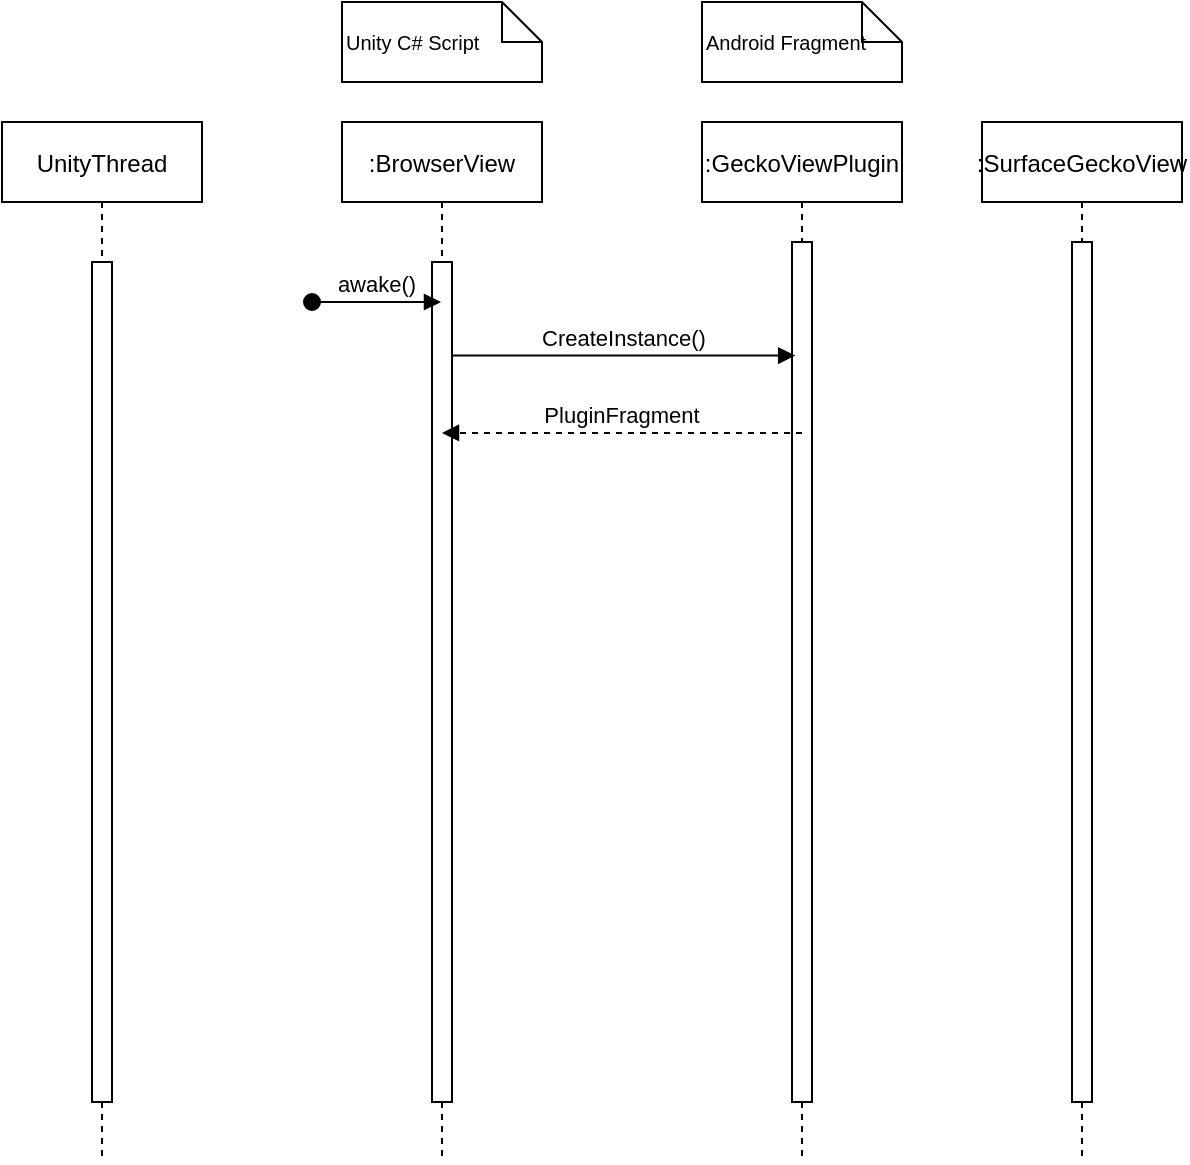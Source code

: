 <mxfile version="20.6.0" type="github">
  <diagram id="kgpKYQtTHZ0yAKxKKP6v" name="Page-1">
    <mxGraphModel dx="2035" dy="750" grid="1" gridSize="10" guides="1" tooltips="1" connect="1" arrows="1" fold="1" page="1" pageScale="1" pageWidth="850" pageHeight="1100" math="0" shadow="0">
      <root>
        <mxCell id="0" />
        <mxCell id="1" parent="0" />
        <mxCell id="3nuBFxr9cyL0pnOWT2aG-1" value=":BrowserView" style="shape=umlLifeline;perimeter=lifelinePerimeter;container=1;collapsible=0;recursiveResize=0;rounded=0;shadow=0;strokeWidth=1;" parent="1" vertex="1">
          <mxGeometry x="120" y="80" width="100" height="520" as="geometry" />
        </mxCell>
        <mxCell id="3nuBFxr9cyL0pnOWT2aG-2" value="" style="points=[];perimeter=orthogonalPerimeter;rounded=0;shadow=0;strokeWidth=1;" parent="3nuBFxr9cyL0pnOWT2aG-1" vertex="1">
          <mxGeometry x="45" y="70" width="10" height="420" as="geometry" />
        </mxCell>
        <mxCell id="3nuBFxr9cyL0pnOWT2aG-3" value="awake()" style="verticalAlign=bottom;startArrow=oval;endArrow=block;startSize=8;shadow=0;strokeWidth=1;" parent="3nuBFxr9cyL0pnOWT2aG-1" target="3nuBFxr9cyL0pnOWT2aG-1" edge="1">
          <mxGeometry relative="1" as="geometry">
            <mxPoint x="-15" y="90" as="sourcePoint" />
            <mxPoint x="50" y="70" as="targetPoint" />
          </mxGeometry>
        </mxCell>
        <mxCell id="3nuBFxr9cyL0pnOWT2aG-5" value=":GeckoViewPlugin" style="shape=umlLifeline;perimeter=lifelinePerimeter;container=1;collapsible=0;recursiveResize=0;rounded=0;shadow=0;strokeWidth=1;" parent="1" vertex="1">
          <mxGeometry x="300" y="80" width="100" height="520" as="geometry" />
        </mxCell>
        <mxCell id="3nuBFxr9cyL0pnOWT2aG-6" value="" style="points=[];perimeter=orthogonalPerimeter;rounded=0;shadow=0;strokeWidth=1;" parent="3nuBFxr9cyL0pnOWT2aG-5" vertex="1">
          <mxGeometry x="45" y="60" width="10" height="430" as="geometry" />
        </mxCell>
        <mxCell id="3nuBFxr9cyL0pnOWT2aG-8" value="CreateInstance()" style="verticalAlign=bottom;endArrow=block;entryX=0.159;entryY=0.132;shadow=0;strokeWidth=1;entryDx=0;entryDy=0;entryPerimeter=0;" parent="1" source="3nuBFxr9cyL0pnOWT2aG-2" target="3nuBFxr9cyL0pnOWT2aG-6" edge="1">
          <mxGeometry relative="1" as="geometry">
            <mxPoint x="275" y="160" as="sourcePoint" />
            <mxPoint as="offset" />
          </mxGeometry>
        </mxCell>
        <mxCell id="N4a0FCcNf2zw99aRG1-r-1" value=":SurfaceGeckoView" style="shape=umlLifeline;perimeter=lifelinePerimeter;container=1;collapsible=0;recursiveResize=0;rounded=0;shadow=0;strokeWidth=1;" parent="1" vertex="1">
          <mxGeometry x="440" y="80" width="100" height="520" as="geometry" />
        </mxCell>
        <mxCell id="N4a0FCcNf2zw99aRG1-r-2" value="" style="points=[];perimeter=orthogonalPerimeter;rounded=0;shadow=0;strokeWidth=1;" parent="N4a0FCcNf2zw99aRG1-r-1" vertex="1">
          <mxGeometry x="45" y="60" width="10" height="430" as="geometry" />
        </mxCell>
        <mxCell id="N4a0FCcNf2zw99aRG1-r-7" value="&lt;div align=&quot;left&quot;&gt;&lt;font style=&quot;font-size: 10px;&quot;&gt;Unity C# Script&lt;/font&gt;&lt;br&gt;&lt;/div&gt;" style="shape=note;size=20;whiteSpace=wrap;html=1;align=left;" parent="1" vertex="1">
          <mxGeometry x="120" y="20" width="100" height="40" as="geometry" />
        </mxCell>
        <mxCell id="uVbxyk5DVPg8WVLnTsuG-1" value="UnityThread" style="shape=umlLifeline;perimeter=lifelinePerimeter;container=1;collapsible=0;recursiveResize=0;rounded=0;shadow=0;strokeWidth=1;" vertex="1" parent="1">
          <mxGeometry x="-50" y="80" width="100" height="520" as="geometry" />
        </mxCell>
        <mxCell id="uVbxyk5DVPg8WVLnTsuG-2" value="" style="points=[];perimeter=orthogonalPerimeter;rounded=0;shadow=0;strokeWidth=1;" vertex="1" parent="uVbxyk5DVPg8WVLnTsuG-1">
          <mxGeometry x="45" y="70" width="10" height="420" as="geometry" />
        </mxCell>
        <mxCell id="uVbxyk5DVPg8WVLnTsuG-3" value="Android Fragment" style="shape=note;size=20;whiteSpace=wrap;html=1;align=left;fontSize=10;" vertex="1" parent="1">
          <mxGeometry x="300" y="20" width="100" height="40" as="geometry" />
        </mxCell>
        <mxCell id="uVbxyk5DVPg8WVLnTsuG-5" value="PluginFragment" style="verticalAlign=bottom;endArrow=block;shadow=0;strokeWidth=1;exitX=0.5;exitY=0.222;exitDx=0;exitDy=0;exitPerimeter=0;dashed=1;" edge="1" parent="1" source="3nuBFxr9cyL0pnOWT2aG-6" target="3nuBFxr9cyL0pnOWT2aG-1">
          <mxGeometry relative="1" as="geometry">
            <mxPoint x="220" y="230.0" as="sourcePoint" />
            <mxPoint as="offset" />
            <mxPoint x="391.59" y="230.0" as="targetPoint" />
          </mxGeometry>
        </mxCell>
      </root>
    </mxGraphModel>
  </diagram>
</mxfile>
